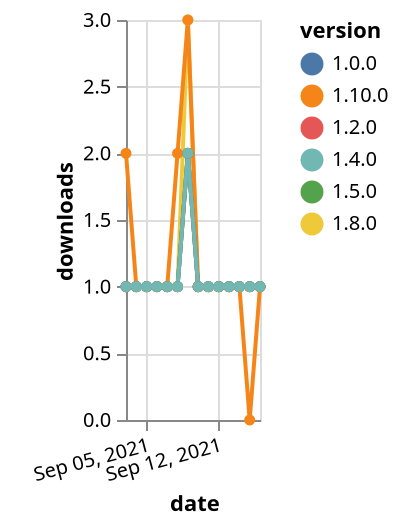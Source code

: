 {"$schema": "https://vega.github.io/schema/vega-lite/v5.json", "description": "A simple bar chart with embedded data.", "data": {"values": [{"date": "2021-09-03", "total": 202, "delta": 1, "version": "1.8.0"}, {"date": "2021-09-04", "total": 203, "delta": 1, "version": "1.8.0"}, {"date": "2021-09-05", "total": 204, "delta": 1, "version": "1.8.0"}, {"date": "2021-09-06", "total": 205, "delta": 1, "version": "1.8.0"}, {"date": "2021-09-07", "total": 206, "delta": 1, "version": "1.8.0"}, {"date": "2021-09-08", "total": 207, "delta": 1, "version": "1.8.0"}, {"date": "2021-09-09", "total": 210, "delta": 3, "version": "1.8.0"}, {"date": "2021-09-10", "total": 211, "delta": 1, "version": "1.8.0"}, {"date": "2021-09-11", "total": 212, "delta": 1, "version": "1.8.0"}, {"date": "2021-09-12", "total": 213, "delta": 1, "version": "1.8.0"}, {"date": "2021-09-13", "total": 214, "delta": 1, "version": "1.8.0"}, {"date": "2021-09-14", "total": 215, "delta": 1, "version": "1.8.0"}, {"date": "2021-09-15", "total": 216, "delta": 1, "version": "1.8.0"}, {"date": "2021-09-16", "total": 217, "delta": 1, "version": "1.8.0"}, {"date": "2021-09-03", "total": 131, "delta": 2, "version": "1.10.0"}, {"date": "2021-09-04", "total": 132, "delta": 1, "version": "1.10.0"}, {"date": "2021-09-05", "total": 133, "delta": 1, "version": "1.10.0"}, {"date": "2021-09-06", "total": 134, "delta": 1, "version": "1.10.0"}, {"date": "2021-09-07", "total": 135, "delta": 1, "version": "1.10.0"}, {"date": "2021-09-08", "total": 137, "delta": 2, "version": "1.10.0"}, {"date": "2021-09-09", "total": 140, "delta": 3, "version": "1.10.0"}, {"date": "2021-09-10", "total": 141, "delta": 1, "version": "1.10.0"}, {"date": "2021-09-11", "total": 142, "delta": 1, "version": "1.10.0"}, {"date": "2021-09-12", "total": 143, "delta": 1, "version": "1.10.0"}, {"date": "2021-09-13", "total": 144, "delta": 1, "version": "1.10.0"}, {"date": "2021-09-14", "total": 145, "delta": 1, "version": "1.10.0"}, {"date": "2021-09-15", "total": 145, "delta": 0, "version": "1.10.0"}, {"date": "2021-09-16", "total": 146, "delta": 1, "version": "1.10.0"}, {"date": "2021-09-03", "total": 251, "delta": 1, "version": "1.0.0"}, {"date": "2021-09-04", "total": 252, "delta": 1, "version": "1.0.0"}, {"date": "2021-09-05", "total": 253, "delta": 1, "version": "1.0.0"}, {"date": "2021-09-06", "total": 254, "delta": 1, "version": "1.0.0"}, {"date": "2021-09-07", "total": 255, "delta": 1, "version": "1.0.0"}, {"date": "2021-09-08", "total": 256, "delta": 1, "version": "1.0.0"}, {"date": "2021-09-09", "total": 258, "delta": 2, "version": "1.0.0"}, {"date": "2021-09-10", "total": 259, "delta": 1, "version": "1.0.0"}, {"date": "2021-09-11", "total": 260, "delta": 1, "version": "1.0.0"}, {"date": "2021-09-12", "total": 261, "delta": 1, "version": "1.0.0"}, {"date": "2021-09-13", "total": 262, "delta": 1, "version": "1.0.0"}, {"date": "2021-09-14", "total": 263, "delta": 1, "version": "1.0.0"}, {"date": "2021-09-15", "total": 264, "delta": 1, "version": "1.0.0"}, {"date": "2021-09-16", "total": 265, "delta": 1, "version": "1.0.0"}, {"date": "2021-09-03", "total": 206, "delta": 1, "version": "1.2.0"}, {"date": "2021-09-04", "total": 207, "delta": 1, "version": "1.2.0"}, {"date": "2021-09-05", "total": 208, "delta": 1, "version": "1.2.0"}, {"date": "2021-09-06", "total": 209, "delta": 1, "version": "1.2.0"}, {"date": "2021-09-07", "total": 210, "delta": 1, "version": "1.2.0"}, {"date": "2021-09-08", "total": 211, "delta": 1, "version": "1.2.0"}, {"date": "2021-09-09", "total": 213, "delta": 2, "version": "1.2.0"}, {"date": "2021-09-10", "total": 214, "delta": 1, "version": "1.2.0"}, {"date": "2021-09-11", "total": 215, "delta": 1, "version": "1.2.0"}, {"date": "2021-09-12", "total": 216, "delta": 1, "version": "1.2.0"}, {"date": "2021-09-13", "total": 217, "delta": 1, "version": "1.2.0"}, {"date": "2021-09-14", "total": 218, "delta": 1, "version": "1.2.0"}, {"date": "2021-09-15", "total": 219, "delta": 1, "version": "1.2.0"}, {"date": "2021-09-16", "total": 220, "delta": 1, "version": "1.2.0"}, {"date": "2021-09-03", "total": 169, "delta": 1, "version": "1.5.0"}, {"date": "2021-09-04", "total": 170, "delta": 1, "version": "1.5.0"}, {"date": "2021-09-05", "total": 171, "delta": 1, "version": "1.5.0"}, {"date": "2021-09-06", "total": 172, "delta": 1, "version": "1.5.0"}, {"date": "2021-09-07", "total": 173, "delta": 1, "version": "1.5.0"}, {"date": "2021-09-08", "total": 174, "delta": 1, "version": "1.5.0"}, {"date": "2021-09-09", "total": 176, "delta": 2, "version": "1.5.0"}, {"date": "2021-09-10", "total": 177, "delta": 1, "version": "1.5.0"}, {"date": "2021-09-11", "total": 178, "delta": 1, "version": "1.5.0"}, {"date": "2021-09-12", "total": 179, "delta": 1, "version": "1.5.0"}, {"date": "2021-09-13", "total": 180, "delta": 1, "version": "1.5.0"}, {"date": "2021-09-14", "total": 181, "delta": 1, "version": "1.5.0"}, {"date": "2021-09-15", "total": 182, "delta": 1, "version": "1.5.0"}, {"date": "2021-09-16", "total": 183, "delta": 1, "version": "1.5.0"}, {"date": "2021-09-03", "total": 200, "delta": 1, "version": "1.4.0"}, {"date": "2021-09-04", "total": 201, "delta": 1, "version": "1.4.0"}, {"date": "2021-09-05", "total": 202, "delta": 1, "version": "1.4.0"}, {"date": "2021-09-06", "total": 203, "delta": 1, "version": "1.4.0"}, {"date": "2021-09-07", "total": 204, "delta": 1, "version": "1.4.0"}, {"date": "2021-09-08", "total": 205, "delta": 1, "version": "1.4.0"}, {"date": "2021-09-09", "total": 207, "delta": 2, "version": "1.4.0"}, {"date": "2021-09-10", "total": 208, "delta": 1, "version": "1.4.0"}, {"date": "2021-09-11", "total": 209, "delta": 1, "version": "1.4.0"}, {"date": "2021-09-12", "total": 210, "delta": 1, "version": "1.4.0"}, {"date": "2021-09-13", "total": 211, "delta": 1, "version": "1.4.0"}, {"date": "2021-09-14", "total": 212, "delta": 1, "version": "1.4.0"}, {"date": "2021-09-15", "total": 213, "delta": 1, "version": "1.4.0"}, {"date": "2021-09-16", "total": 214, "delta": 1, "version": "1.4.0"}]}, "width": "container", "mark": {"type": "line", "point": {"filled": true}}, "encoding": {"x": {"field": "date", "type": "temporal", "timeUnit": "yearmonthdate", "title": "date", "axis": {"labelAngle": -15}}, "y": {"field": "delta", "type": "quantitative", "title": "downloads"}, "color": {"field": "version", "type": "nominal"}, "tooltip": {"field": "delta"}}}